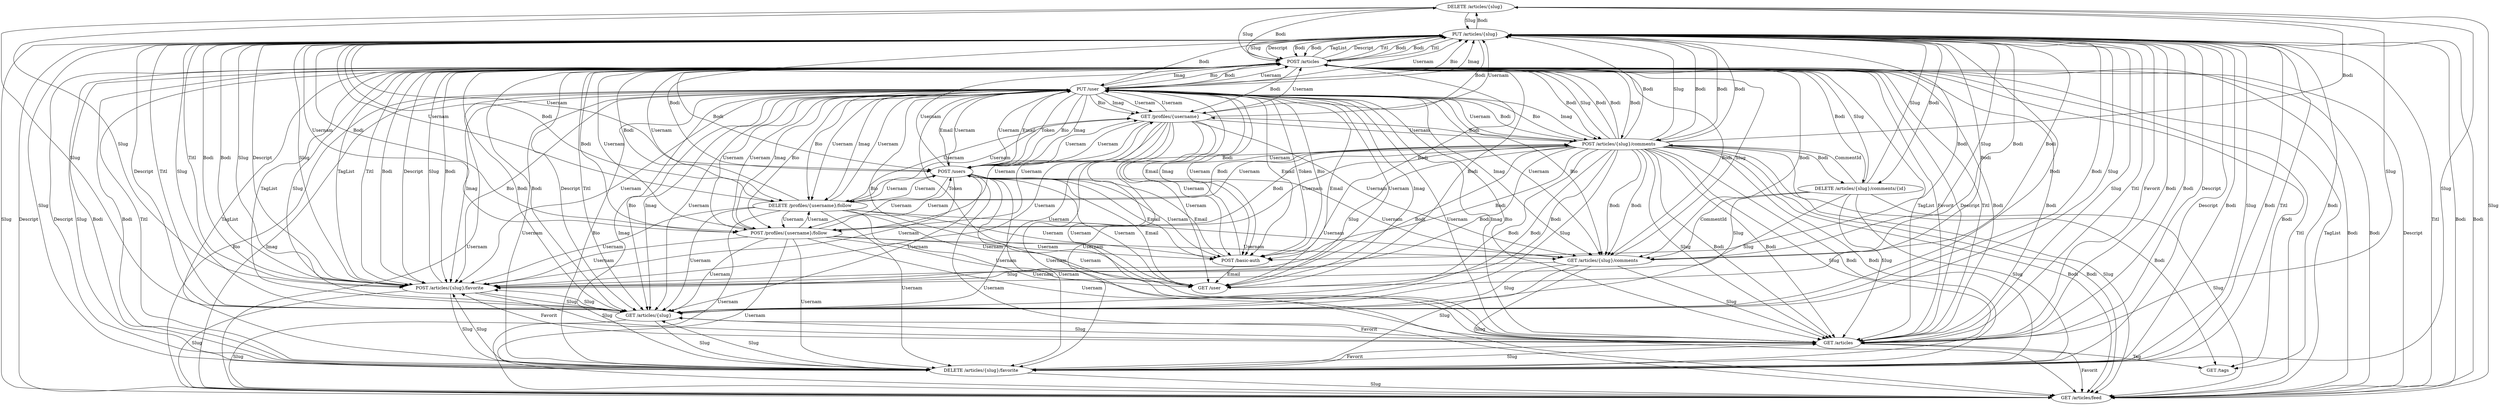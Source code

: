 digraph G {
  1 [ label="DELETE /articles/{slug}" ];
  2 [ label="PUT /articles/{slug}" ];
  3 [ label="POST /articles/{slug}/comments" ];
  4 [ label="GET /tags" ];
  5 [ label="GET /articles/{slug}/comments" ];
  6 [ label="GET /articles/feed" ];
  7 [ label="POST /users" ];
  8 [ label="DELETE /articles/{slug}/favorite" ];
  9 [ label="DELETE /articles/{slug}/comments/{id}" ];
  10 [ label="POST /basic-auth" ];
  11 [ label="GET /user" ];
  12 [ label="GET /articles" ];
  13 [ label="DELETE /profiles/{username}/follow" ];
  14 [ label="POST /profiles/{username}/follow" ];
  15 [ label="GET /articles/{slug}" ];
  16 [ label="POST /articles/{slug}/favorite" ];
  17 [ label="GET /profiles/{username}" ];
  18 [ label="PUT /user" ];
  19 [ label="POST /articles" ];
  1 -> 15 [ label="Slug" ];
  9 -> 15 [ label="Slug" ];
  13 -> 15 [ label="Usernam" ];
  3 -> 15 [ label="Bodi" ];
  3 -> 15 [ label="Bodi" ];
  3 -> 15 [ label="Slug" ];
  17 -> 15 [ label="Usernam" ];
  5 -> 15 [ label="Slug" ];
  2 -> 15 [ label="Bodi" ];
  2 -> 15 [ label="Bodi" ];
  2 -> 15 [ label="Slug" ];
  2 -> 15 [ label="Descript" ];
  2 -> 15 [ label="Titl" ];
  16 -> 15 [ label="Slug" ];
  7 -> 15 [ label="Usernam" ];
  8 -> 15 [ label="Slug" ];
  14 -> 15 [ label="Usernam" ];
  19 -> 15 [ label="TagList" ];
  19 -> 15 [ label="Bodi" ];
  19 -> 15 [ label="Bodi" ];
  19 -> 15 [ label="Descript" ];
  19 -> 15 [ label="Titl" ];
  18 -> 15 [ label="Bio" ];
  18 -> 15 [ label="Imag" ];
  18 -> 15 [ label="Usernam" ];
  12 -> 15 [ label="Favorit" ];
  15 -> 6 [ label="Slug" ];
  1 -> 6 [ label="Slug" ];
  9 -> 6 [ label="Slug" ];
  13 -> 6 [ label="Usernam" ];
  3 -> 6 [ label="Bodi" ];
  3 -> 6 [ label="Bodi" ];
  3 -> 6 [ label="Slug" ];
  17 -> 6 [ label="Usernam" ];
  5 -> 6 [ label="Slug" ];
  2 -> 6 [ label="Titl" ];
  2 -> 6 [ label="Bodi" ];
  2 -> 6 [ label="Bodi" ];
  2 -> 6 [ label="Slug" ];
  2 -> 6 [ label="Descript" ];
  16 -> 6 [ label="Slug" ];
  7 -> 6 [ label="Usernam" ];
  8 -> 6 [ label="Slug" ];
  14 -> 6 [ label="Usernam" ];
  19 -> 6 [ label="Titl" ];
  19 -> 6 [ label="TagList" ];
  19 -> 6 [ label="Bodi" ];
  19 -> 6 [ label="Bodi" ];
  19 -> 6 [ label="Descript" ];
  18 -> 6 [ label="Bio" ];
  18 -> 6 [ label="Imag" ];
  18 -> 6 [ label="Usernam" ];
  12 -> 6 [ label="Favorit" ];
  3 -> 1 [ label="Bodi" ];
  2 -> 1 [ label="Bodi" ];
  19 -> 1 [ label="Bodi" ];
  3 -> 9 [ label="Bodi" ];
  2 -> 9 [ label="Bodi" ];
  19 -> 9 [ label="Bodi" ];
  3 -> 13 [ label="Bodi" ];
  17 -> 13 [ label="Usernam" ];
  2 -> 13 [ label="Bodi" ];
  7 -> 13 [ label="Usernam" ];
  14 -> 13 [ label="Usernam" ];
  19 -> 13 [ label="Bodi" ];
  18 -> 13 [ label="Bio" ];
  18 -> 13 [ label="Imag" ];
  18 -> 13 [ label="Usernam" ];
  3 -> 4 [ label="Bodi" ];
  2 -> 4 [ label="Bodi" ];
  19 -> 4 [ label="Bodi" ];
  12 -> 4 [ label="Tag" ];
  13 -> 11 [ label="Usernam" ];
  3 -> 11 [ label="Bodi" ];
  17 -> 11 [ label="Usernam" ];
  10 -> 11 [ label="Email" ];
  2 -> 11 [ label="Bodi" ];
  7 -> 11 [ label="Email" ];
  7 -> 11 [ label="Usernam" ];
  14 -> 11 [ label="Usernam" ];
  19 -> 11 [ label="Bodi" ];
  18 -> 11 [ label="Email" ];
  18 -> 11 [ label="Usernam" ];
  18 -> 11 [ label="Imag" ];
  18 -> 11 [ label="Bio" ];
  18 -> 11 [ label="Token" ];
  9 -> 3 [ label="CommentId" ];
  13 -> 3 [ label="Usernam" ];
  17 -> 3 [ label="Usernam" ];
  2 -> 3 [ label="Bodi" ];
  2 -> 3 [ label="Bodi" ];
  7 -> 3 [ label="Usernam" ];
  14 -> 3 [ label="Usernam" ];
  19 -> 3 [ label="Bodi" ];
  19 -> 3 [ label="Bodi" ];
  18 -> 3 [ label="Bio" ];
  18 -> 3 [ label="Usernam" ];
  18 -> 3 [ label="Imag" ];
  13 -> 17 [ label="Usernam" ];
  3 -> 17 [ label="Bodi" ];
  2 -> 17 [ label="Bodi" ];
  7 -> 17 [ label="Usernam" ];
  14 -> 17 [ label="Usernam" ];
  19 -> 17 [ label="Bodi" ];
  18 -> 17 [ label="Bio" ];
  18 -> 17 [ label="Usernam" ];
  18 -> 17 [ label="Imag" ];
  9 -> 5 [ label="CommentId" ];
  13 -> 5 [ label="Usernam" ];
  3 -> 5 [ label="Bodi" ];
  3 -> 5 [ label="Bodi" ];
  17 -> 5 [ label="Usernam" ];
  2 -> 5 [ label="Bodi" ];
  2 -> 5 [ label="Bodi" ];
  7 -> 5 [ label="Usernam" ];
  14 -> 5 [ label="Usernam" ];
  19 -> 5 [ label="Bodi" ];
  19 -> 5 [ label="Bodi" ];
  18 -> 5 [ label="Bio" ];
  18 -> 5 [ label="Imag" ];
  18 -> 5 [ label="Usernam" ];
  13 -> 10 [ label="Usernam" ];
  3 -> 10 [ label="Bodi" ];
  17 -> 10 [ label="Usernam" ];
  2 -> 10 [ label="Bodi" ];
  7 -> 10 [ label="Email" ];
  7 -> 10 [ label="Usernam" ];
  14 -> 10 [ label="Usernam" ];
  19 -> 10 [ label="Bodi" ];
  18 -> 10 [ label="Token" ];
  18 -> 10 [ label="Bio" ];
  18 -> 10 [ label="Imag" ];
  18 -> 10 [ label="Email" ];
  18 -> 10 [ label="Usernam" ];
  15 -> 2 [ label="Slug" ];
  1 -> 2 [ label="Slug" ];
  9 -> 2 [ label="Slug" ];
  13 -> 2 [ label="Usernam" ];
  3 -> 2 [ label="Bodi" ];
  3 -> 2 [ label="Bodi" ];
  3 -> 2 [ label="Slug" ];
  17 -> 2 [ label="Usernam" ];
  5 -> 2 [ label="Slug" ];
  16 -> 2 [ label="Slug" ];
  7 -> 2 [ label="Usernam" ];
  8 -> 2 [ label="Slug" ];
  14 -> 2 [ label="Usernam" ];
  19 -> 2 [ label="TagList" ];
  19 -> 2 [ label="Descript" ];
  19 -> 2 [ label="Titl" ];
  19 -> 2 [ label="Bodi" ];
  19 -> 2 [ label="Bodi" ];
  18 -> 2 [ label="Usernam" ];
  18 -> 2 [ label="Bio" ];
  18 -> 2 [ label="Imag" ];
  12 -> 2 [ label="Favorit" ];
  15 -> 16 [ label="Slug" ];
  1 -> 16 [ label="Slug" ];
  9 -> 16 [ label="Slug" ];
  13 -> 16 [ label="Usernam" ];
  3 -> 16 [ label="Slug" ];
  3 -> 16 [ label="Bodi" ];
  3 -> 16 [ label="Bodi" ];
  17 -> 16 [ label="Usernam" ];
  5 -> 16 [ label="Slug" ];
  2 -> 16 [ label="Descript" ];
  2 -> 16 [ label="Slug" ];
  2 -> 16 [ label="Titl" ];
  2 -> 16 [ label="Bodi" ];
  2 -> 16 [ label="Bodi" ];
  7 -> 16 [ label="Usernam" ];
  8 -> 16 [ label="Slug" ];
  14 -> 16 [ label="Usernam" ];
  19 -> 16 [ label="Descript" ];
  19 -> 16 [ label="TagList" ];
  19 -> 16 [ label="Titl" ];
  19 -> 16 [ label="Bodi" ];
  19 -> 16 [ label="Bodi" ];
  18 -> 16 [ label="Bio" ];
  18 -> 16 [ label="Usernam" ];
  18 -> 16 [ label="Imag" ];
  12 -> 16 [ label="Favorit" ];
  13 -> 7 [ label="Usernam" ];
  3 -> 7 [ label="Bodi" ];
  17 -> 7 [ label="Usernam" ];
  10 -> 7 [ label="Email" ];
  2 -> 7 [ label="Bodi" ];
  14 -> 7 [ label="Usernam" ];
  19 -> 7 [ label="Bodi" ];
  18 -> 7 [ label="Email" ];
  18 -> 7 [ label="Token" ];
  18 -> 7 [ label="Bio" ];
  18 -> 7 [ label="Usernam" ];
  18 -> 7 [ label="Imag" ];
  15 -> 8 [ label="Slug" ];
  1 -> 8 [ label="Slug" ];
  9 -> 8 [ label="Slug" ];
  13 -> 8 [ label="Usernam" ];
  3 -> 8 [ label="Bodi" ];
  3 -> 8 [ label="Slug" ];
  3 -> 8 [ label="Bodi" ];
  17 -> 8 [ label="Usernam" ];
  5 -> 8 [ label="Slug" ];
  2 -> 8 [ label="Descript" ];
  2 -> 8 [ label="Bodi" ];
  2 -> 8 [ label="Slug" ];
  2 -> 8 [ label="Bodi" ];
  2 -> 8 [ label="Titl" ];
  16 -> 8 [ label="Slug" ];
  7 -> 8 [ label="Usernam" ];
  14 -> 8 [ label="Usernam" ];
  19 -> 8 [ label="Descript" ];
  19 -> 8 [ label="Bodi" ];
  19 -> 8 [ label="Bodi" ];
  19 -> 8 [ label="Titl" ];
  19 -> 8 [ label="TagList" ];
  18 -> 8 [ label="Usernam" ];
  18 -> 8 [ label="Bio" ];
  18 -> 8 [ label="Imag" ];
  12 -> 8 [ label="Favorit" ];
  13 -> 14 [ label="Usernam" ];
  3 -> 14 [ label="Bodi" ];
  17 -> 14 [ label="Usernam" ];
  2 -> 14 [ label="Bodi" ];
  7 -> 14 [ label="Usernam" ];
  19 -> 14 [ label="Bodi" ];
  18 -> 14 [ label="Imag" ];
  18 -> 14 [ label="Usernam" ];
  18 -> 14 [ label="Bio" ];
  15 -> 19 [ label="Slug" ];
  1 -> 19 [ label="Slug" ];
  9 -> 19 [ label="Slug" ];
  13 -> 19 [ label="Usernam" ];
  3 -> 19 [ label="Slug" ];
  3 -> 19 [ label="Bodi" ];
  3 -> 19 [ label="Bodi" ];
  17 -> 19 [ label="Usernam" ];
  5 -> 19 [ label="Slug" ];
  2 -> 19 [ label="Titl" ];
  2 -> 19 [ label="Slug" ];
  2 -> 19 [ label="Descript" ];
  2 -> 19 [ label="Bodi" ];
  2 -> 19 [ label="Bodi" ];
  16 -> 19 [ label="Slug" ];
  7 -> 19 [ label="Usernam" ];
  8 -> 19 [ label="Slug" ];
  14 -> 19 [ label="Usernam" ];
  18 -> 19 [ label="Usernam" ];
  18 -> 19 [ label="Imag" ];
  18 -> 19 [ label="Bio" ];
  12 -> 19 [ label="Favorit" ];
  13 -> 18 [ label="Usernam" ];
  3 -> 18 [ label="Bodi" ];
  17 -> 18 [ label="Usernam" ];
  10 -> 18 [ label="Email" ];
  2 -> 18 [ label="Bodi" ];
  7 -> 18 [ label="Usernam" ];
  7 -> 18 [ label="Email" ];
  14 -> 18 [ label="Usernam" ];
  19 -> 18 [ label="Bodi" ];
  15 -> 12 [ label="Slug" ];
  1 -> 12 [ label="Slug" ];
  9 -> 12 [ label="Slug" ];
  13 -> 12 [ label="Usernam" ];
  3 -> 12 [ label="Slug" ];
  3 -> 12 [ label="Bodi" ];
  3 -> 12 [ label="Bodi" ];
  17 -> 12 [ label="Usernam" ];
  5 -> 12 [ label="Slug" ];
  2 -> 12 [ label="Descript" ];
  2 -> 12 [ label="Slug" ];
  2 -> 12 [ label="Titl" ];
  2 -> 12 [ label="Bodi" ];
  2 -> 12 [ label="Bodi" ];
  16 -> 12 [ label="Slug" ];
  7 -> 12 [ label="Usernam" ];
  8 -> 12 [ label="Slug" ];
  14 -> 12 [ label="Usernam" ];
  19 -> 12 [ label="TagList" ];
  19 -> 12 [ label="Descript" ];
  19 -> 12 [ label="Titl" ];
  19 -> 12 [ label="Bodi" ];
  19 -> 12 [ label="Bodi" ];
  18 -> 12 [ label="Usernam" ];
  18 -> 12 [ label="Imag" ];
  18 -> 12 [ label="Bio" ];
}
